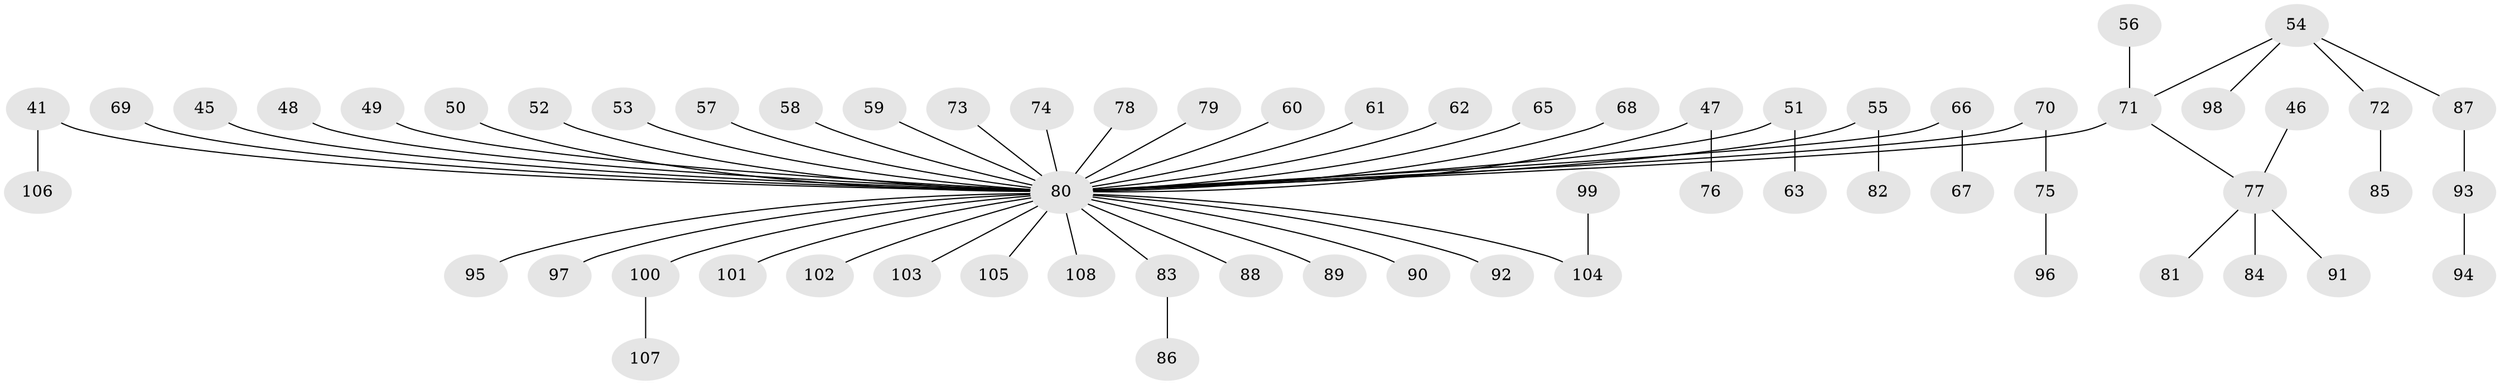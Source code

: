 // original degree distribution, {8: 0.018518518518518517, 4: 0.08333333333333333, 5: 0.018518518518518517, 7: 0.018518518518518517, 3: 0.10185185185185185, 2: 0.21296296296296297, 1: 0.5462962962962963}
// Generated by graph-tools (version 1.1) at 2025/56/03/04/25 21:56:44]
// undirected, 64 vertices, 63 edges
graph export_dot {
graph [start="1"]
  node [color=gray90,style=filled];
  41;
  45;
  46;
  47;
  48;
  49;
  50;
  51;
  52;
  53;
  54;
  55;
  56;
  57;
  58;
  59;
  60;
  61;
  62;
  63;
  65;
  66;
  67;
  68;
  69;
  70;
  71 [super="+22"];
  72;
  73;
  74;
  75;
  76;
  77 [super="+43+38+42"];
  78;
  79;
  80 [super="+6+16+21+28+9+19+11+37+36+20+44+24+40+31+34+35+64+30+32+39+23+26"];
  81;
  82;
  83;
  84;
  85;
  86;
  87;
  88;
  89;
  90;
  91;
  92;
  93;
  94;
  95;
  96;
  97;
  98;
  99;
  100;
  101;
  102;
  103;
  104 [super="+29"];
  105;
  106;
  107;
  108;
  41 -- 106;
  41 -- 80;
  45 -- 80;
  46 -- 77;
  47 -- 76;
  47 -- 80;
  48 -- 80;
  49 -- 80;
  50 -- 80;
  51 -- 63;
  51 -- 80;
  52 -- 80;
  53 -- 80;
  54 -- 72;
  54 -- 87;
  54 -- 98;
  54 -- 71;
  55 -- 82;
  55 -- 80;
  56 -- 71;
  57 -- 80;
  58 -- 80;
  59 -- 80;
  60 -- 80;
  61 -- 80;
  62 -- 80;
  65 -- 80;
  66 -- 67;
  66 -- 80;
  68 -- 80;
  69 -- 80;
  70 -- 75;
  70 -- 80;
  71 -- 80;
  71 -- 77;
  72 -- 85;
  73 -- 80;
  74 -- 80;
  75 -- 96;
  77 -- 81;
  77 -- 84;
  77 -- 91;
  78 -- 80;
  79 -- 80;
  80 -- 89;
  80 -- 108;
  80 -- 95;
  80 -- 100;
  80 -- 97;
  80 -- 104;
  80 -- 83;
  80 -- 101;
  80 -- 102;
  80 -- 103;
  80 -- 90;
  80 -- 105;
  80 -- 88;
  80 -- 92;
  83 -- 86;
  87 -- 93;
  93 -- 94;
  99 -- 104;
  100 -- 107;
}
